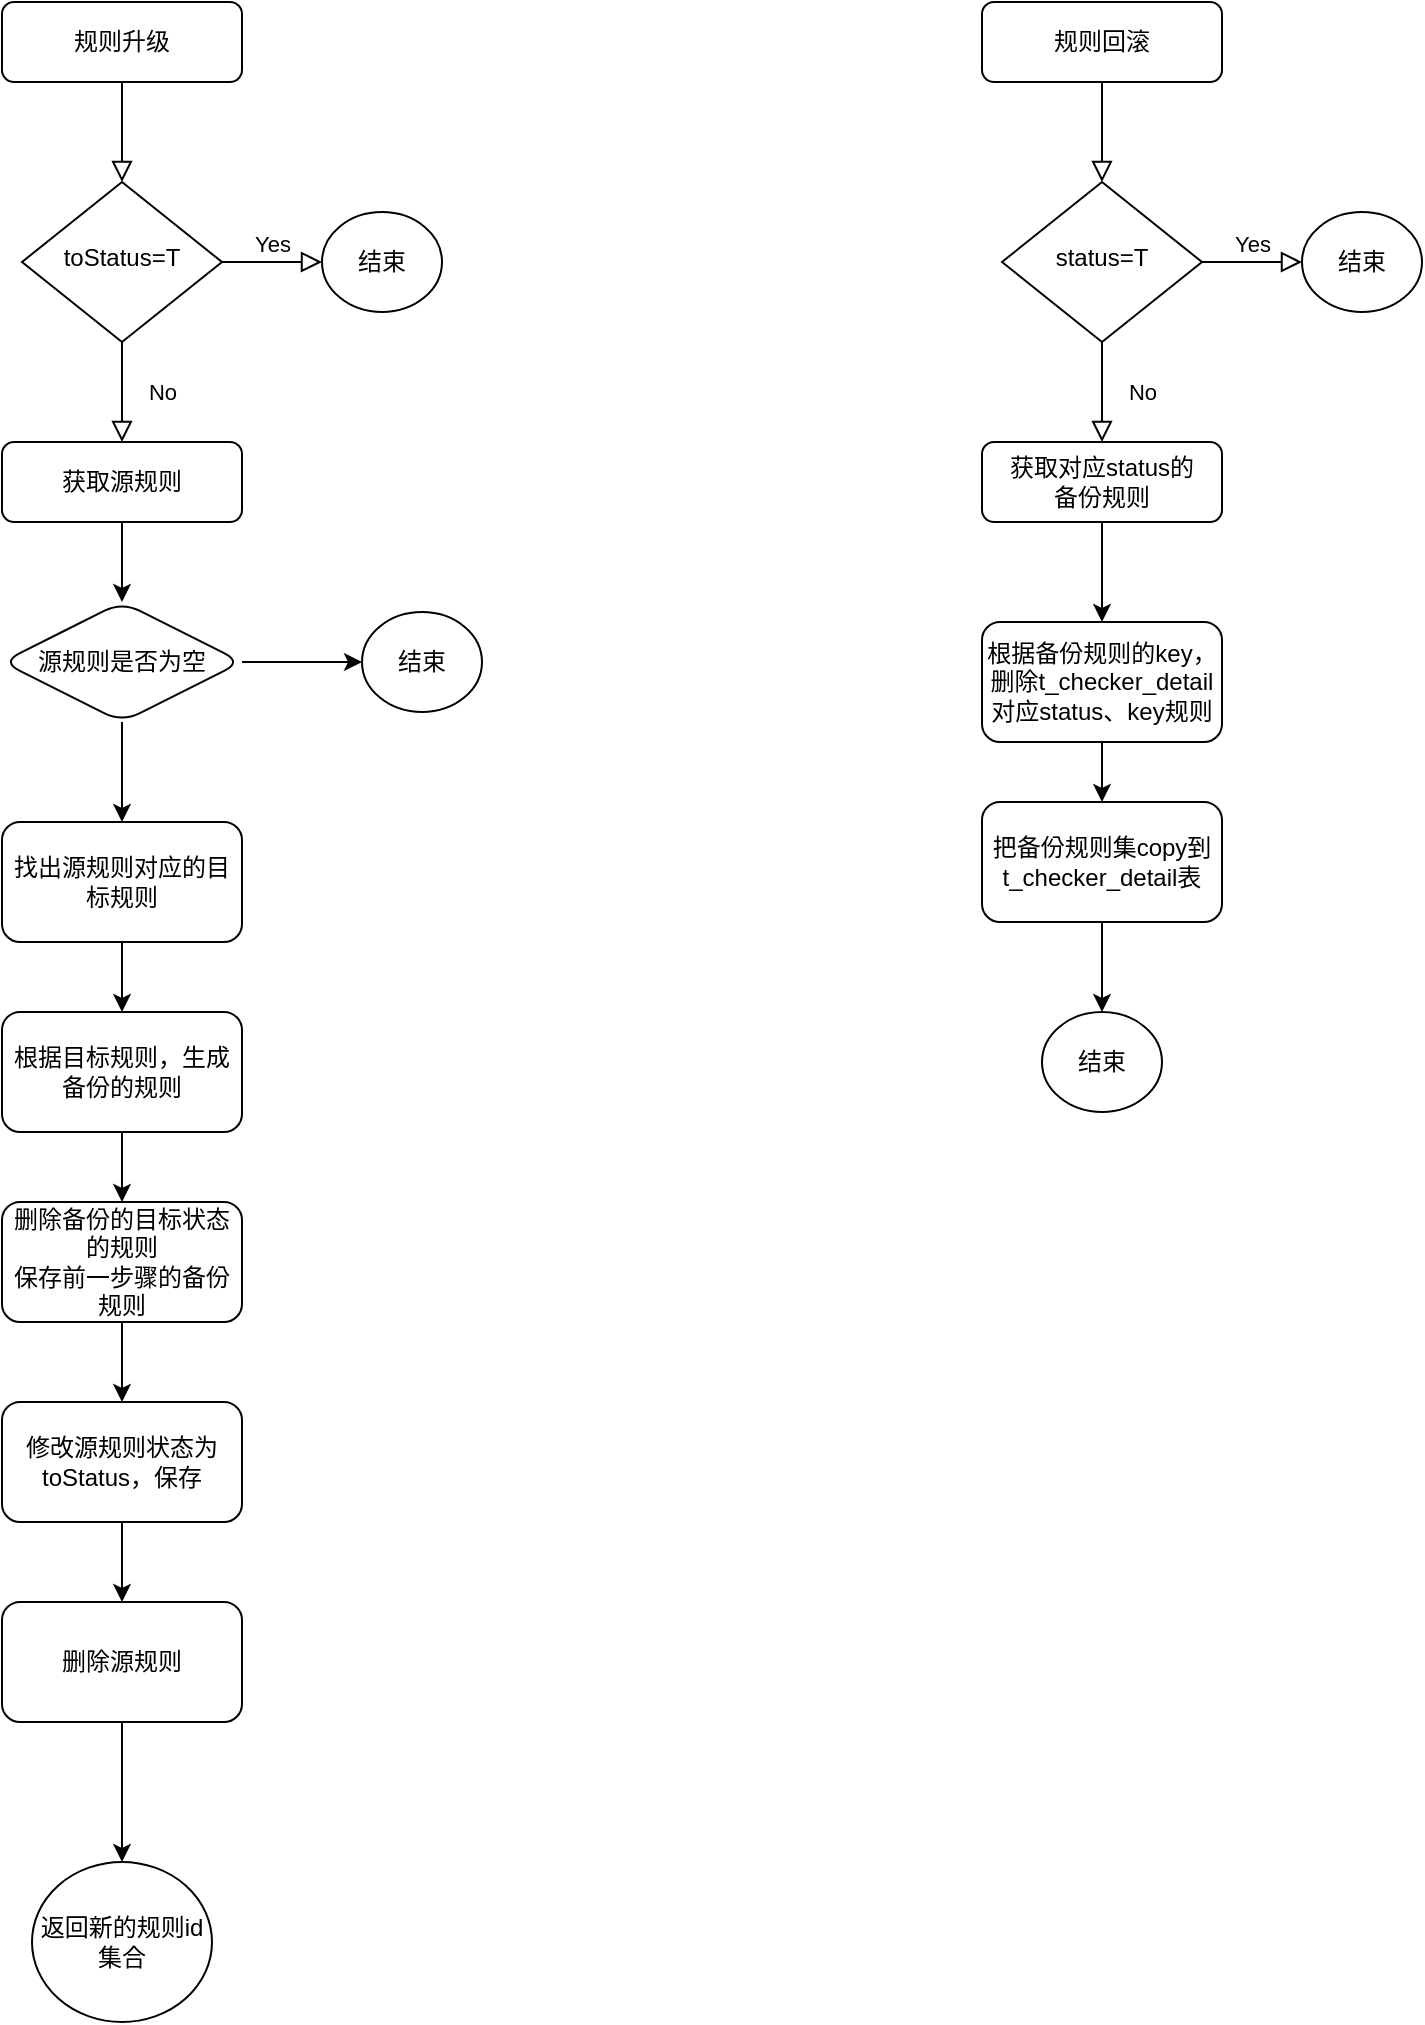 <mxfile version="14.1.9" type="github">
  <diagram id="C5RBs43oDa-KdzZeNtuy" name="Page-1">
    <mxGraphModel dx="566" dy="866" grid="1" gridSize="10" guides="1" tooltips="1" connect="1" arrows="1" fold="1" page="1" pageScale="1" pageWidth="827" pageHeight="1169" math="0" shadow="0">
      <root>
        <mxCell id="WIyWlLk6GJQsqaUBKTNV-0" />
        <mxCell id="WIyWlLk6GJQsqaUBKTNV-1" parent="WIyWlLk6GJQsqaUBKTNV-0" />
        <mxCell id="WIyWlLk6GJQsqaUBKTNV-2" value="" style="rounded=0;html=1;jettySize=auto;orthogonalLoop=1;fontSize=11;endArrow=block;endFill=0;endSize=8;strokeWidth=1;shadow=0;labelBackgroundColor=none;edgeStyle=orthogonalEdgeStyle;" parent="WIyWlLk6GJQsqaUBKTNV-1" source="WIyWlLk6GJQsqaUBKTNV-3" target="WIyWlLk6GJQsqaUBKTNV-6" edge="1">
          <mxGeometry relative="1" as="geometry" />
        </mxCell>
        <mxCell id="WIyWlLk6GJQsqaUBKTNV-3" value="规则升级" style="rounded=1;whiteSpace=wrap;html=1;fontSize=12;glass=0;strokeWidth=1;shadow=0;" parent="WIyWlLk6GJQsqaUBKTNV-1" vertex="1">
          <mxGeometry x="160" y="80" width="120" height="40" as="geometry" />
        </mxCell>
        <mxCell id="WIyWlLk6GJQsqaUBKTNV-4" value="No" style="rounded=0;html=1;jettySize=auto;orthogonalLoop=1;fontSize=11;endArrow=block;endFill=0;endSize=8;strokeWidth=1;shadow=0;labelBackgroundColor=none;edgeStyle=orthogonalEdgeStyle;" parent="WIyWlLk6GJQsqaUBKTNV-1" source="WIyWlLk6GJQsqaUBKTNV-6" target="2sWO-9k7fRnySnNBu6pR-0" edge="1">
          <mxGeometry y="20" relative="1" as="geometry">
            <mxPoint as="offset" />
            <mxPoint x="110" y="230" as="targetPoint" />
          </mxGeometry>
        </mxCell>
        <mxCell id="WIyWlLk6GJQsqaUBKTNV-5" value="Yes" style="edgeStyle=orthogonalEdgeStyle;rounded=0;html=1;jettySize=auto;orthogonalLoop=1;fontSize=11;endArrow=block;endFill=0;endSize=8;strokeWidth=1;shadow=0;labelBackgroundColor=none;" parent="WIyWlLk6GJQsqaUBKTNV-1" source="WIyWlLk6GJQsqaUBKTNV-6" edge="1">
          <mxGeometry y="10" relative="1" as="geometry">
            <mxPoint as="offset" />
            <mxPoint x="320" y="210" as="targetPoint" />
          </mxGeometry>
        </mxCell>
        <mxCell id="WIyWlLk6GJQsqaUBKTNV-6" value="toStatus=T" style="rhombus;whiteSpace=wrap;html=1;shadow=0;fontFamily=Helvetica;fontSize=12;align=center;strokeWidth=1;spacing=6;spacingTop=-4;" parent="WIyWlLk6GJQsqaUBKTNV-1" vertex="1">
          <mxGeometry x="170" y="170" width="100" height="80" as="geometry" />
        </mxCell>
        <mxCell id="2sWO-9k7fRnySnNBu6pR-2" value="" style="edgeStyle=orthogonalEdgeStyle;rounded=0;orthogonalLoop=1;jettySize=auto;html=1;" edge="1" parent="WIyWlLk6GJQsqaUBKTNV-1" source="2sWO-9k7fRnySnNBu6pR-0" target="2sWO-9k7fRnySnNBu6pR-1">
          <mxGeometry relative="1" as="geometry" />
        </mxCell>
        <mxCell id="2sWO-9k7fRnySnNBu6pR-0" value="获取源规则" style="rounded=1;whiteSpace=wrap;html=1;" vertex="1" parent="WIyWlLk6GJQsqaUBKTNV-1">
          <mxGeometry x="160" y="300" width="120" height="40" as="geometry" />
        </mxCell>
        <mxCell id="2sWO-9k7fRnySnNBu6pR-4" value="" style="edgeStyle=orthogonalEdgeStyle;rounded=0;orthogonalLoop=1;jettySize=auto;html=1;" edge="1" parent="WIyWlLk6GJQsqaUBKTNV-1" source="2sWO-9k7fRnySnNBu6pR-1" target="2sWO-9k7fRnySnNBu6pR-3">
          <mxGeometry relative="1" as="geometry" />
        </mxCell>
        <mxCell id="2sWO-9k7fRnySnNBu6pR-7" value="" style="edgeStyle=orthogonalEdgeStyle;rounded=0;orthogonalLoop=1;jettySize=auto;html=1;" edge="1" parent="WIyWlLk6GJQsqaUBKTNV-1" source="2sWO-9k7fRnySnNBu6pR-1" target="2sWO-9k7fRnySnNBu6pR-6">
          <mxGeometry relative="1" as="geometry" />
        </mxCell>
        <mxCell id="2sWO-9k7fRnySnNBu6pR-1" value="源规则是否为空" style="rhombus;whiteSpace=wrap;html=1;rounded=1;" vertex="1" parent="WIyWlLk6GJQsqaUBKTNV-1">
          <mxGeometry x="160" y="380" width="120" height="60" as="geometry" />
        </mxCell>
        <mxCell id="2sWO-9k7fRnySnNBu6pR-3" value="结束" style="ellipse;whiteSpace=wrap;html=1;rounded=1;" vertex="1" parent="WIyWlLk6GJQsqaUBKTNV-1">
          <mxGeometry x="340" y="385" width="60" height="50" as="geometry" />
        </mxCell>
        <mxCell id="2sWO-9k7fRnySnNBu6pR-5" value="结束" style="ellipse;whiteSpace=wrap;html=1;rounded=1;" vertex="1" parent="WIyWlLk6GJQsqaUBKTNV-1">
          <mxGeometry x="320" y="185" width="60" height="50" as="geometry" />
        </mxCell>
        <mxCell id="2sWO-9k7fRnySnNBu6pR-9" value="" style="edgeStyle=orthogonalEdgeStyle;rounded=0;orthogonalLoop=1;jettySize=auto;html=1;" edge="1" parent="WIyWlLk6GJQsqaUBKTNV-1" source="2sWO-9k7fRnySnNBu6pR-6" target="2sWO-9k7fRnySnNBu6pR-8">
          <mxGeometry relative="1" as="geometry" />
        </mxCell>
        <mxCell id="2sWO-9k7fRnySnNBu6pR-6" value="找出源规则对应的目标规则" style="whiteSpace=wrap;html=1;rounded=1;" vertex="1" parent="WIyWlLk6GJQsqaUBKTNV-1">
          <mxGeometry x="160" y="490" width="120" height="60" as="geometry" />
        </mxCell>
        <mxCell id="2sWO-9k7fRnySnNBu6pR-13" value="" style="edgeStyle=orthogonalEdgeStyle;rounded=0;orthogonalLoop=1;jettySize=auto;html=1;" edge="1" parent="WIyWlLk6GJQsqaUBKTNV-1" source="2sWO-9k7fRnySnNBu6pR-8" target="2sWO-9k7fRnySnNBu6pR-12">
          <mxGeometry relative="1" as="geometry" />
        </mxCell>
        <mxCell id="2sWO-9k7fRnySnNBu6pR-8" value="根据目标规则，生成备份的规则" style="whiteSpace=wrap;html=1;rounded=1;" vertex="1" parent="WIyWlLk6GJQsqaUBKTNV-1">
          <mxGeometry x="160" y="585" width="120" height="60" as="geometry" />
        </mxCell>
        <mxCell id="2sWO-9k7fRnySnNBu6pR-15" value="" style="edgeStyle=orthogonalEdgeStyle;rounded=0;orthogonalLoop=1;jettySize=auto;html=1;" edge="1" parent="WIyWlLk6GJQsqaUBKTNV-1" source="2sWO-9k7fRnySnNBu6pR-12" target="2sWO-9k7fRnySnNBu6pR-14">
          <mxGeometry relative="1" as="geometry" />
        </mxCell>
        <mxCell id="2sWO-9k7fRnySnNBu6pR-12" value="删除备份的目标状态的规则&lt;br&gt;保存前一步骤的备份规则" style="whiteSpace=wrap;html=1;rounded=1;" vertex="1" parent="WIyWlLk6GJQsqaUBKTNV-1">
          <mxGeometry x="160" y="680" width="120" height="60" as="geometry" />
        </mxCell>
        <mxCell id="2sWO-9k7fRnySnNBu6pR-17" value="" style="edgeStyle=orthogonalEdgeStyle;rounded=0;orthogonalLoop=1;jettySize=auto;html=1;" edge="1" parent="WIyWlLk6GJQsqaUBKTNV-1" source="2sWO-9k7fRnySnNBu6pR-14" target="2sWO-9k7fRnySnNBu6pR-16">
          <mxGeometry relative="1" as="geometry" />
        </mxCell>
        <mxCell id="2sWO-9k7fRnySnNBu6pR-14" value="修改源规则状态为toStatus，保存" style="whiteSpace=wrap;html=1;rounded=1;" vertex="1" parent="WIyWlLk6GJQsqaUBKTNV-1">
          <mxGeometry x="160" y="780" width="120" height="60" as="geometry" />
        </mxCell>
        <mxCell id="2sWO-9k7fRnySnNBu6pR-21" value="" style="edgeStyle=orthogonalEdgeStyle;rounded=0;orthogonalLoop=1;jettySize=auto;html=1;" edge="1" parent="WIyWlLk6GJQsqaUBKTNV-1" source="2sWO-9k7fRnySnNBu6pR-16" target="2sWO-9k7fRnySnNBu6pR-20">
          <mxGeometry relative="1" as="geometry" />
        </mxCell>
        <mxCell id="2sWO-9k7fRnySnNBu6pR-16" value="&lt;span&gt;删除源规则&lt;/span&gt;" style="whiteSpace=wrap;html=1;rounded=1;" vertex="1" parent="WIyWlLk6GJQsqaUBKTNV-1">
          <mxGeometry x="160" y="880" width="120" height="60" as="geometry" />
        </mxCell>
        <mxCell id="2sWO-9k7fRnySnNBu6pR-20" value="返回新的规则id集合" style="ellipse;whiteSpace=wrap;html=1;rounded=1;" vertex="1" parent="WIyWlLk6GJQsqaUBKTNV-1">
          <mxGeometry x="175" y="1010" width="90" height="80" as="geometry" />
        </mxCell>
        <mxCell id="2sWO-9k7fRnySnNBu6pR-23" value="" style="rounded=0;html=1;jettySize=auto;orthogonalLoop=1;fontSize=11;endArrow=block;endFill=0;endSize=8;strokeWidth=1;shadow=0;labelBackgroundColor=none;edgeStyle=orthogonalEdgeStyle;" edge="1" parent="WIyWlLk6GJQsqaUBKTNV-1" source="2sWO-9k7fRnySnNBu6pR-24" target="2sWO-9k7fRnySnNBu6pR-27">
          <mxGeometry relative="1" as="geometry" />
        </mxCell>
        <mxCell id="2sWO-9k7fRnySnNBu6pR-24" value="规则回滚" style="rounded=1;whiteSpace=wrap;html=1;fontSize=12;glass=0;strokeWidth=1;shadow=0;" vertex="1" parent="WIyWlLk6GJQsqaUBKTNV-1">
          <mxGeometry x="650" y="80" width="120" height="40" as="geometry" />
        </mxCell>
        <mxCell id="2sWO-9k7fRnySnNBu6pR-25" value="No" style="rounded=0;html=1;jettySize=auto;orthogonalLoop=1;fontSize=11;endArrow=block;endFill=0;endSize=8;strokeWidth=1;shadow=0;labelBackgroundColor=none;edgeStyle=orthogonalEdgeStyle;" edge="1" parent="WIyWlLk6GJQsqaUBKTNV-1" source="2sWO-9k7fRnySnNBu6pR-27" target="2sWO-9k7fRnySnNBu6pR-28">
          <mxGeometry y="20" relative="1" as="geometry">
            <mxPoint as="offset" />
            <mxPoint x="600" y="230" as="targetPoint" />
          </mxGeometry>
        </mxCell>
        <mxCell id="2sWO-9k7fRnySnNBu6pR-26" value="Yes" style="edgeStyle=orthogonalEdgeStyle;rounded=0;html=1;jettySize=auto;orthogonalLoop=1;fontSize=11;endArrow=block;endFill=0;endSize=8;strokeWidth=1;shadow=0;labelBackgroundColor=none;" edge="1" parent="WIyWlLk6GJQsqaUBKTNV-1" source="2sWO-9k7fRnySnNBu6pR-27">
          <mxGeometry y="10" relative="1" as="geometry">
            <mxPoint as="offset" />
            <mxPoint x="810" y="210" as="targetPoint" />
          </mxGeometry>
        </mxCell>
        <mxCell id="2sWO-9k7fRnySnNBu6pR-27" value="status=T" style="rhombus;whiteSpace=wrap;html=1;shadow=0;fontFamily=Helvetica;fontSize=12;align=center;strokeWidth=1;spacing=6;spacingTop=-4;" vertex="1" parent="WIyWlLk6GJQsqaUBKTNV-1">
          <mxGeometry x="660" y="170" width="100" height="80" as="geometry" />
        </mxCell>
        <mxCell id="2sWO-9k7fRnySnNBu6pR-31" value="" style="edgeStyle=orthogonalEdgeStyle;rounded=0;orthogonalLoop=1;jettySize=auto;html=1;" edge="1" parent="WIyWlLk6GJQsqaUBKTNV-1" source="2sWO-9k7fRnySnNBu6pR-28" target="2sWO-9k7fRnySnNBu6pR-30">
          <mxGeometry relative="1" as="geometry" />
        </mxCell>
        <mxCell id="2sWO-9k7fRnySnNBu6pR-28" value="获取对应status的&lt;br&gt;备份规则" style="rounded=1;whiteSpace=wrap;html=1;" vertex="1" parent="WIyWlLk6GJQsqaUBKTNV-1">
          <mxGeometry x="650" y="300" width="120" height="40" as="geometry" />
        </mxCell>
        <mxCell id="2sWO-9k7fRnySnNBu6pR-29" value="结束" style="ellipse;whiteSpace=wrap;html=1;rounded=1;" vertex="1" parent="WIyWlLk6GJQsqaUBKTNV-1">
          <mxGeometry x="810" y="185" width="60" height="50" as="geometry" />
        </mxCell>
        <mxCell id="2sWO-9k7fRnySnNBu6pR-33" value="" style="edgeStyle=orthogonalEdgeStyle;rounded=0;orthogonalLoop=1;jettySize=auto;html=1;" edge="1" parent="WIyWlLk6GJQsqaUBKTNV-1" source="2sWO-9k7fRnySnNBu6pR-30" target="2sWO-9k7fRnySnNBu6pR-32">
          <mxGeometry relative="1" as="geometry" />
        </mxCell>
        <mxCell id="2sWO-9k7fRnySnNBu6pR-30" value="根据备份规则的key，删除t_checker_detail对应status、key规则" style="whiteSpace=wrap;html=1;rounded=1;" vertex="1" parent="WIyWlLk6GJQsqaUBKTNV-1">
          <mxGeometry x="650" y="390" width="120" height="60" as="geometry" />
        </mxCell>
        <mxCell id="2sWO-9k7fRnySnNBu6pR-35" value="" style="edgeStyle=orthogonalEdgeStyle;rounded=0;orthogonalLoop=1;jettySize=auto;html=1;" edge="1" parent="WIyWlLk6GJQsqaUBKTNV-1" source="2sWO-9k7fRnySnNBu6pR-32" target="2sWO-9k7fRnySnNBu6pR-34">
          <mxGeometry relative="1" as="geometry" />
        </mxCell>
        <mxCell id="2sWO-9k7fRnySnNBu6pR-32" value="把备份规则集copy到t_checker_detail表" style="whiteSpace=wrap;html=1;rounded=1;" vertex="1" parent="WIyWlLk6GJQsqaUBKTNV-1">
          <mxGeometry x="650" y="480" width="120" height="60" as="geometry" />
        </mxCell>
        <mxCell id="2sWO-9k7fRnySnNBu6pR-34" value="结束" style="ellipse;whiteSpace=wrap;html=1;rounded=1;" vertex="1" parent="WIyWlLk6GJQsqaUBKTNV-1">
          <mxGeometry x="680" y="585" width="60" height="50" as="geometry" />
        </mxCell>
      </root>
    </mxGraphModel>
  </diagram>
</mxfile>
